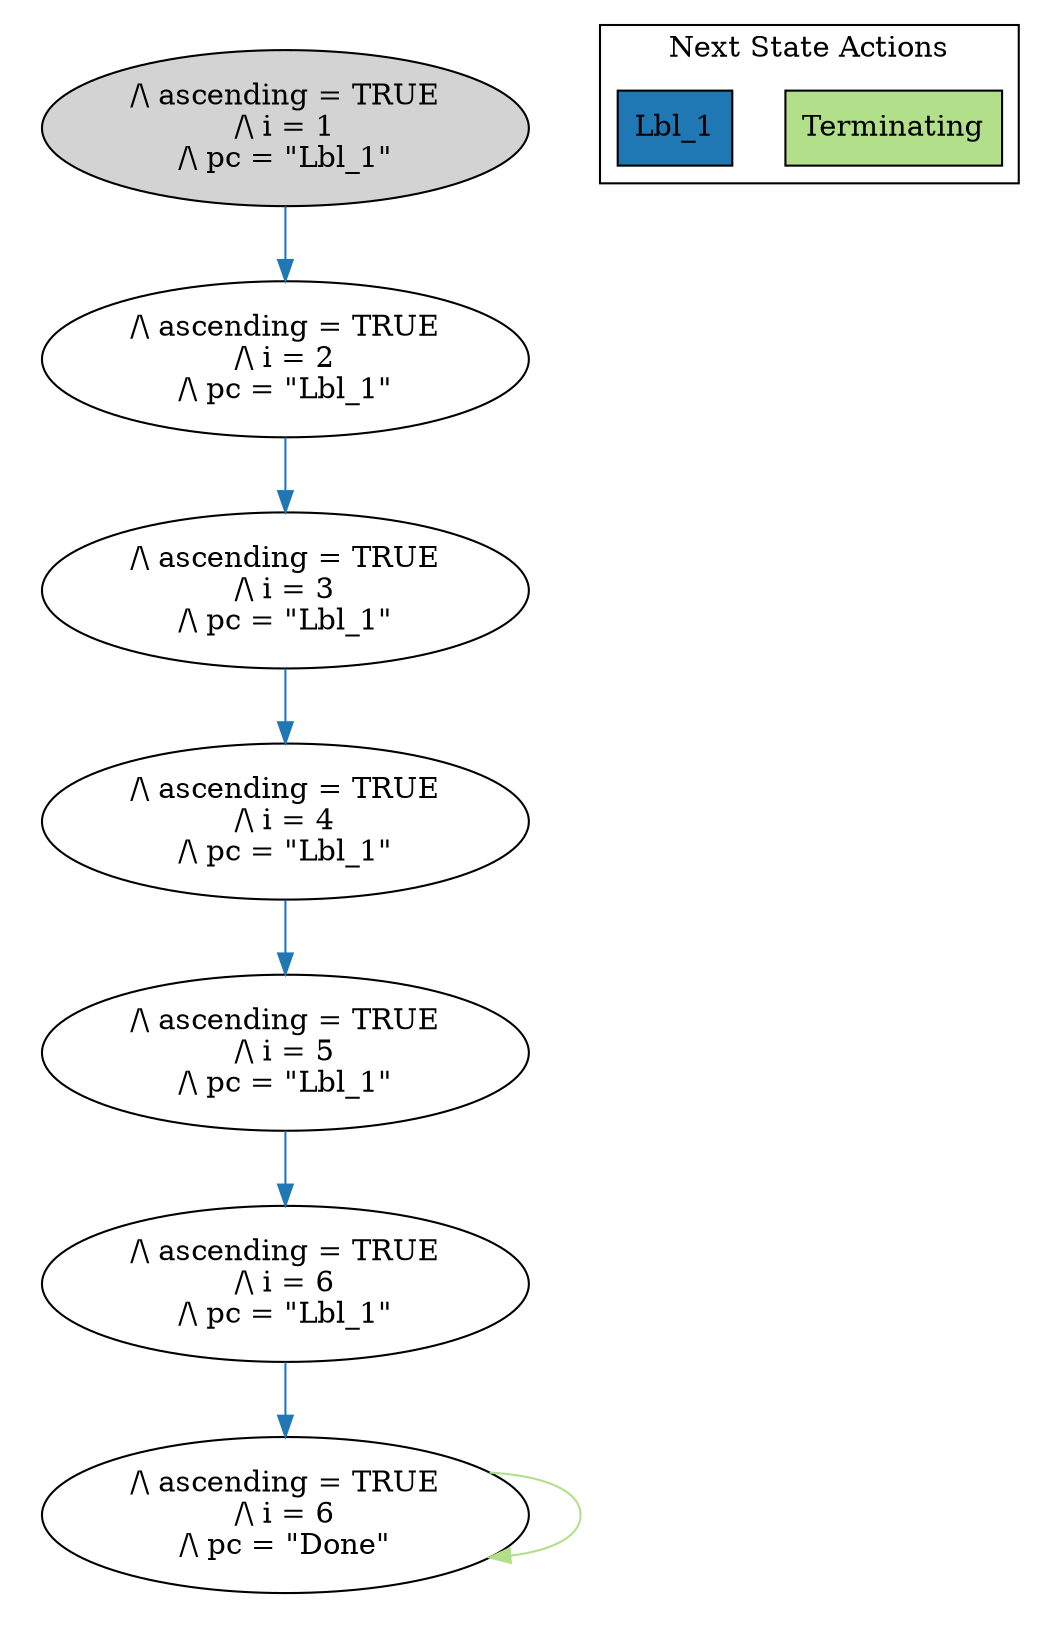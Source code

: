 strict digraph DiskGraph {
edge [colorscheme="paired12"]
nodesep=0.35;
subgraph cluster_graph {
color="white";
267892031469582128 [label="/\\ ascending = TRUE\n/\\ i = 1\n/\\ pc = \"Lbl_1\"",style = filled]
267892031469582128 -> -2448545056673304204 [label="",color="2",fontcolor="2"];
-2448545056673304204 [label="/\\ ascending = TRUE\n/\\ i = 2\n/\\ pc = \"Lbl_1\""];
-2448545056673304204 -> -7679925947918781624 [label="",color="2",fontcolor="2"];
-7679925947918781624 [label="/\\ ascending = TRUE\n/\\ i = 3\n/\\ pc = \"Lbl_1\""];
-7679925947918781624 -> -3173166465078058303 [label="",color="2",fontcolor="2"];
-3173166465078058303 [label="/\\ ascending = TRUE\n/\\ i = 4\n/\\ pc = \"Lbl_1\""];
-3173166465078058303 -> -7450980331116879619 [label="",color="2",fontcolor="2"];
-7450980331116879619 [label="/\\ ascending = TRUE\n/\\ i = 5\n/\\ pc = \"Lbl_1\""];
-7450980331116879619 -> 4983927336975935161 [label="",color="2",fontcolor="2"];
4983927336975935161 [label="/\\ ascending = TRUE\n/\\ i = 6\n/\\ pc = \"Lbl_1\""];
4983927336975935161 -> 6771283495530113878 [label="",color="2",fontcolor="2"];
6771283495530113878 [label="/\\ ascending = TRUE\n/\\ i = 6\n/\\ pc = \"Done\""];
6771283495530113878 -> 6771283495530113878 [label="",color="3",fontcolor="3"];
{rank = same; 267892031469582128;}
{rank = same; -2448545056673304204;}
{rank = same; -7679925947918781624;}
{rank = same; -3173166465078058303;}
{rank = same; -7450980331116879619;}
{rank = same; 4983927336975935161;}
{rank = same; 6771283495530113878;}
}
subgraph cluster_legend {graph[style=bold];label = "Next State Actions" style="solid"
node [ labeljust="l",colorscheme="paired12",style=filled,shape=record ]
Terminating [label="Terminating",fillcolor=3]
Lbl_1 [label="Lbl_1",fillcolor=2]
}}